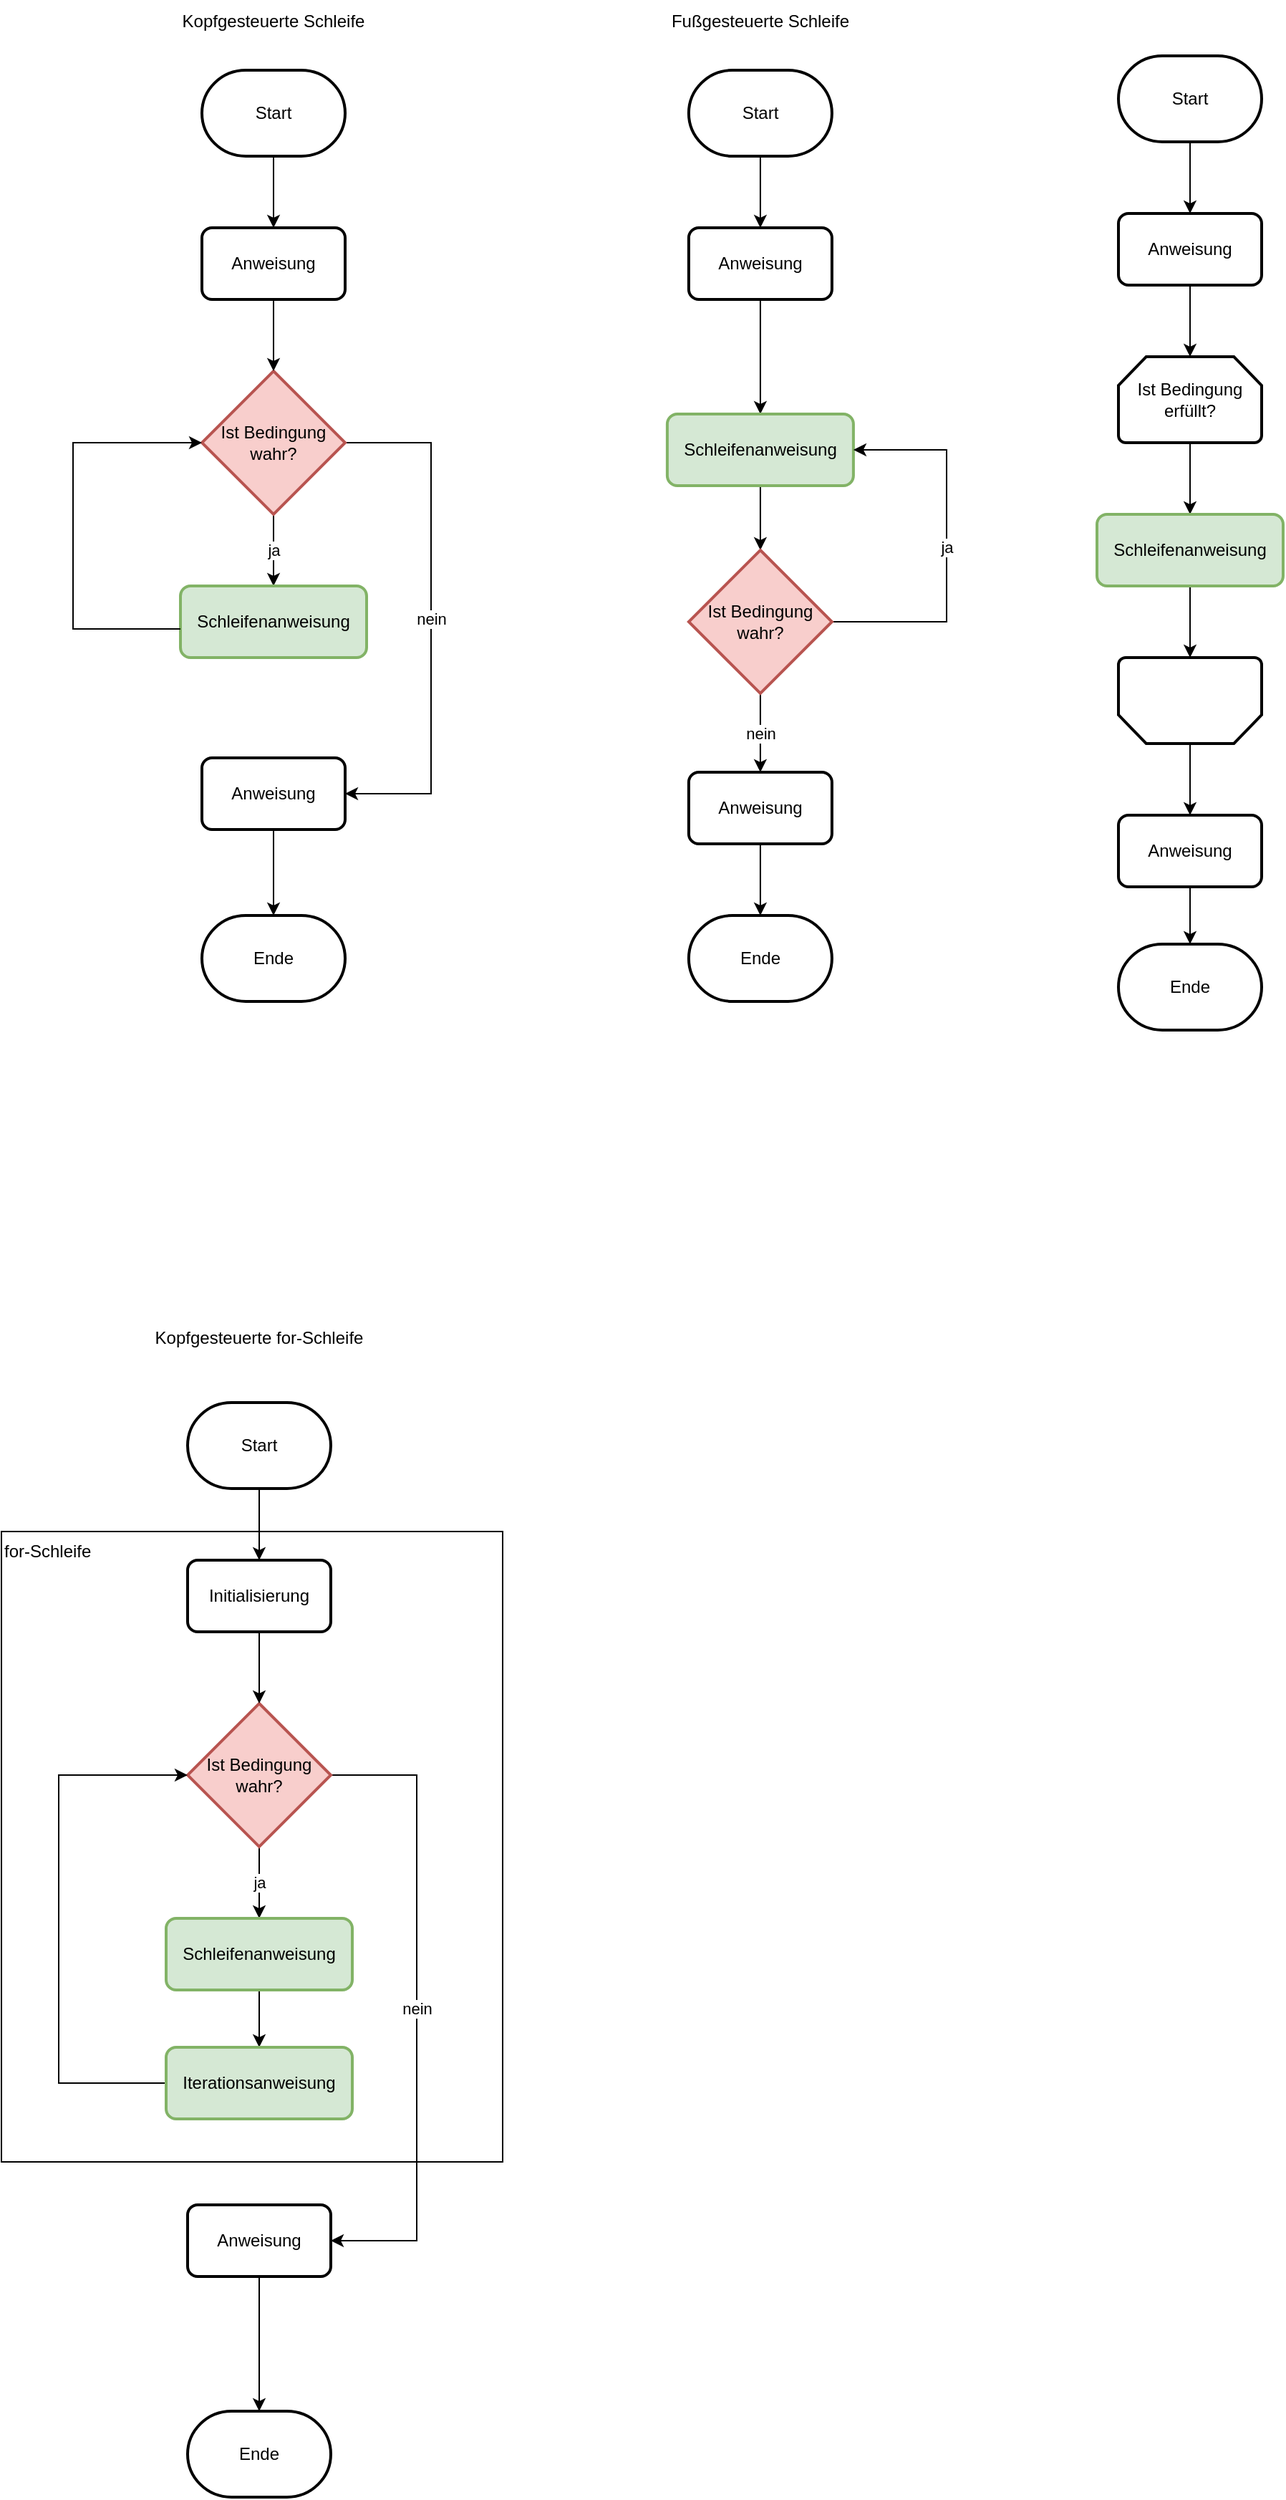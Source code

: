 <mxfile version="24.4.6" type="device">
  <diagram name="Seite-1" id="ffi-yqUCxo23HGkewVHe">
    <mxGraphModel dx="915" dy="1513" grid="1" gridSize="10" guides="1" tooltips="1" connect="1" arrows="1" fold="1" page="1" pageScale="1" pageWidth="1169" pageHeight="827" math="0" shadow="0">
      <root>
        <mxCell id="0" />
        <mxCell id="1" parent="0" />
        <mxCell id="Apm1RZ63K-x_yhUZlHqJ-16" value="for-Schleife" style="rounded=0;whiteSpace=wrap;html=1;align=left;verticalAlign=top;" vertex="1" parent="1">
          <mxGeometry x="270" y="1040" width="350" height="440" as="geometry" />
        </mxCell>
        <mxCell id="5WmUJms9LSQHzPQv98dH-5" style="edgeStyle=orthogonalEdgeStyle;rounded=0;orthogonalLoop=1;jettySize=auto;html=1;" parent="1" source="5WmUJms9LSQHzPQv98dH-1" target="5WmUJms9LSQHzPQv98dH-4" edge="1">
          <mxGeometry relative="1" as="geometry" />
        </mxCell>
        <mxCell id="5WmUJms9LSQHzPQv98dH-1" value="Start" style="strokeWidth=2;html=1;shape=mxgraph.flowchart.terminator;whiteSpace=wrap;" parent="1" vertex="1">
          <mxGeometry x="410" y="20" width="100" height="60" as="geometry" />
        </mxCell>
        <mxCell id="5WmUJms9LSQHzPQv98dH-2" value="Ende" style="strokeWidth=2;html=1;shape=mxgraph.flowchart.terminator;whiteSpace=wrap;" parent="1" vertex="1">
          <mxGeometry x="410" y="610" width="100" height="60" as="geometry" />
        </mxCell>
        <mxCell id="5WmUJms9LSQHzPQv98dH-8" value="ja" style="edgeStyle=orthogonalEdgeStyle;rounded=0;orthogonalLoop=1;jettySize=auto;html=1;" parent="1" source="5WmUJms9LSQHzPQv98dH-3" target="5WmUJms9LSQHzPQv98dH-7" edge="1">
          <mxGeometry relative="1" as="geometry" />
        </mxCell>
        <mxCell id="5WmUJms9LSQHzPQv98dH-10" value="nein" style="edgeStyle=orthogonalEdgeStyle;rounded=0;orthogonalLoop=1;jettySize=auto;html=1;entryX=1;entryY=0.5;entryDx=0;entryDy=0;" parent="1" source="5WmUJms9LSQHzPQv98dH-3" target="5WmUJms9LSQHzPQv98dH-11" edge="1">
          <mxGeometry relative="1" as="geometry">
            <mxPoint x="590" y="290" as="targetPoint" />
            <Array as="points">
              <mxPoint x="570" y="280" />
              <mxPoint x="570" y="525" />
            </Array>
          </mxGeometry>
        </mxCell>
        <mxCell id="5WmUJms9LSQHzPQv98dH-3" value="Ist Bedingung wahr?" style="strokeWidth=2;html=1;shape=mxgraph.flowchart.decision;whiteSpace=wrap;fillColor=#f8cecc;strokeColor=#b85450;" parent="1" vertex="1">
          <mxGeometry x="410" y="230" width="100" height="100" as="geometry" />
        </mxCell>
        <mxCell id="5WmUJms9LSQHzPQv98dH-6" style="edgeStyle=orthogonalEdgeStyle;rounded=0;orthogonalLoop=1;jettySize=auto;html=1;" parent="1" source="5WmUJms9LSQHzPQv98dH-4" target="5WmUJms9LSQHzPQv98dH-3" edge="1">
          <mxGeometry relative="1" as="geometry" />
        </mxCell>
        <mxCell id="5WmUJms9LSQHzPQv98dH-4" value="Anweisung" style="rounded=1;whiteSpace=wrap;html=1;absoluteArcSize=1;arcSize=14;strokeWidth=2;" parent="1" vertex="1">
          <mxGeometry x="410" y="130" width="100" height="50" as="geometry" />
        </mxCell>
        <mxCell id="5WmUJms9LSQHzPQv98dH-7" value="Schleifenanweisung" style="rounded=1;whiteSpace=wrap;html=1;absoluteArcSize=1;arcSize=14;strokeWidth=2;fillColor=#d5e8d4;strokeColor=#82b366;" parent="1" vertex="1">
          <mxGeometry x="395" y="380" width="130" height="50" as="geometry" />
        </mxCell>
        <mxCell id="5WmUJms9LSQHzPQv98dH-9" style="edgeStyle=orthogonalEdgeStyle;rounded=0;orthogonalLoop=1;jettySize=auto;html=1;entryX=0;entryY=0.5;entryDx=0;entryDy=0;entryPerimeter=0;" parent="1" source="5WmUJms9LSQHzPQv98dH-7" target="5WmUJms9LSQHzPQv98dH-3" edge="1">
          <mxGeometry relative="1" as="geometry">
            <Array as="points">
              <mxPoint x="320" y="410" />
              <mxPoint x="320" y="280" />
            </Array>
          </mxGeometry>
        </mxCell>
        <mxCell id="5WmUJms9LSQHzPQv98dH-12" style="edgeStyle=orthogonalEdgeStyle;rounded=0;orthogonalLoop=1;jettySize=auto;html=1;" parent="1" source="5WmUJms9LSQHzPQv98dH-11" target="5WmUJms9LSQHzPQv98dH-2" edge="1">
          <mxGeometry relative="1" as="geometry" />
        </mxCell>
        <mxCell id="5WmUJms9LSQHzPQv98dH-11" value="Anweisung" style="rounded=1;whiteSpace=wrap;html=1;absoluteArcSize=1;arcSize=14;strokeWidth=2;" parent="1" vertex="1">
          <mxGeometry x="410" y="500" width="100" height="50" as="geometry" />
        </mxCell>
        <mxCell id="5WmUJms9LSQHzPQv98dH-13" style="edgeStyle=orthogonalEdgeStyle;rounded=0;orthogonalLoop=1;jettySize=auto;html=1;" parent="1" source="5WmUJms9LSQHzPQv98dH-14" target="5WmUJms9LSQHzPQv98dH-20" edge="1">
          <mxGeometry relative="1" as="geometry" />
        </mxCell>
        <mxCell id="5WmUJms9LSQHzPQv98dH-14" value="Start" style="strokeWidth=2;html=1;shape=mxgraph.flowchart.terminator;whiteSpace=wrap;" parent="1" vertex="1">
          <mxGeometry x="749.94" y="20" width="100" height="60" as="geometry" />
        </mxCell>
        <mxCell id="5WmUJms9LSQHzPQv98dH-15" value="Ende" style="strokeWidth=2;html=1;shape=mxgraph.flowchart.terminator;whiteSpace=wrap;" parent="1" vertex="1">
          <mxGeometry x="749.94" y="610" width="100" height="60" as="geometry" />
        </mxCell>
        <mxCell id="5WmUJms9LSQHzPQv98dH-19" style="edgeStyle=orthogonalEdgeStyle;rounded=0;orthogonalLoop=1;jettySize=auto;html=1;" parent="1" source="5WmUJms9LSQHzPQv98dH-20" target="5WmUJms9LSQHzPQv98dH-21" edge="1">
          <mxGeometry relative="1" as="geometry">
            <mxPoint x="799.94" y="230" as="targetPoint" />
          </mxGeometry>
        </mxCell>
        <mxCell id="5WmUJms9LSQHzPQv98dH-20" value="Anweisung" style="rounded=1;whiteSpace=wrap;html=1;absoluteArcSize=1;arcSize=14;strokeWidth=2;" parent="1" vertex="1">
          <mxGeometry x="749.94" y="130" width="100" height="50" as="geometry" />
        </mxCell>
        <mxCell id="5WmUJms9LSQHzPQv98dH-26" style="edgeStyle=orthogonalEdgeStyle;rounded=0;orthogonalLoop=1;jettySize=auto;html=1;" parent="1" source="5WmUJms9LSQHzPQv98dH-21" target="5WmUJms9LSQHzPQv98dH-25" edge="1">
          <mxGeometry relative="1" as="geometry" />
        </mxCell>
        <mxCell id="5WmUJms9LSQHzPQv98dH-21" value="Schleifenanweisung" style="rounded=1;whiteSpace=wrap;html=1;absoluteArcSize=1;arcSize=14;strokeWidth=2;fillColor=#d5e8d4;strokeColor=#82b366;" parent="1" vertex="1">
          <mxGeometry x="734.94" y="260" width="130" height="50" as="geometry" />
        </mxCell>
        <mxCell id="5WmUJms9LSQHzPQv98dH-23" style="edgeStyle=orthogonalEdgeStyle;rounded=0;orthogonalLoop=1;jettySize=auto;html=1;" parent="1" source="5WmUJms9LSQHzPQv98dH-24" target="5WmUJms9LSQHzPQv98dH-15" edge="1">
          <mxGeometry relative="1" as="geometry" />
        </mxCell>
        <mxCell id="5WmUJms9LSQHzPQv98dH-24" value="Anweisung" style="rounded=1;whiteSpace=wrap;html=1;absoluteArcSize=1;arcSize=14;strokeWidth=2;" parent="1" vertex="1">
          <mxGeometry x="749.94" y="510" width="100" height="50" as="geometry" />
        </mxCell>
        <mxCell id="5WmUJms9LSQHzPQv98dH-27" value="ja" style="edgeStyle=orthogonalEdgeStyle;rounded=0;orthogonalLoop=1;jettySize=auto;html=1;entryX=1;entryY=0.5;entryDx=0;entryDy=0;" parent="1" source="5WmUJms9LSQHzPQv98dH-25" target="5WmUJms9LSQHzPQv98dH-21" edge="1">
          <mxGeometry relative="1" as="geometry">
            <Array as="points">
              <mxPoint x="930" y="405" />
              <mxPoint x="930" y="285" />
            </Array>
          </mxGeometry>
        </mxCell>
        <mxCell id="5WmUJms9LSQHzPQv98dH-28" value="nein" style="edgeStyle=orthogonalEdgeStyle;rounded=0;orthogonalLoop=1;jettySize=auto;html=1;" parent="1" source="5WmUJms9LSQHzPQv98dH-25" target="5WmUJms9LSQHzPQv98dH-24" edge="1">
          <mxGeometry relative="1" as="geometry" />
        </mxCell>
        <mxCell id="5WmUJms9LSQHzPQv98dH-25" value="Ist Bedingung wahr?" style="strokeWidth=2;html=1;shape=mxgraph.flowchart.decision;whiteSpace=wrap;fillColor=#f8cecc;strokeColor=#b85450;" parent="1" vertex="1">
          <mxGeometry x="749.94" y="355" width="100" height="100" as="geometry" />
        </mxCell>
        <mxCell id="5WmUJms9LSQHzPQv98dH-29" value="Kopfgesteuerte Schleife" style="text;html=1;align=center;verticalAlign=middle;whiteSpace=wrap;rounded=0;" parent="1" vertex="1">
          <mxGeometry x="380" y="-29" width="160" height="30" as="geometry" />
        </mxCell>
        <mxCell id="5WmUJms9LSQHzPQv98dH-30" value="Fußgesteuerte Schleife" style="text;html=1;align=center;verticalAlign=middle;whiteSpace=wrap;rounded=0;" parent="1" vertex="1">
          <mxGeometry x="719.94" y="-29" width="160" height="30" as="geometry" />
        </mxCell>
        <mxCell id="5WmUJms9LSQHzPQv98dH-35" style="edgeStyle=orthogonalEdgeStyle;rounded=0;orthogonalLoop=1;jettySize=auto;html=1;" parent="1" source="5WmUJms9LSQHzPQv98dH-31" target="5WmUJms9LSQHzPQv98dH-33" edge="1">
          <mxGeometry relative="1" as="geometry" />
        </mxCell>
        <mxCell id="5WmUJms9LSQHzPQv98dH-31" value="Ist Bedingung erfüllt?" style="strokeWidth=2;html=1;shape=mxgraph.flowchart.loop_limit;whiteSpace=wrap;" parent="1" vertex="1">
          <mxGeometry x="1050" y="220" width="100" height="60" as="geometry" />
        </mxCell>
        <mxCell id="5WmUJms9LSQHzPQv98dH-41" style="edgeStyle=orthogonalEdgeStyle;rounded=0;orthogonalLoop=1;jettySize=auto;html=1;" parent="1" source="5WmUJms9LSQHzPQv98dH-32" target="5WmUJms9LSQHzPQv98dH-40" edge="1">
          <mxGeometry relative="1" as="geometry" />
        </mxCell>
        <mxCell id="5WmUJms9LSQHzPQv98dH-32" value="" style="strokeWidth=2;html=1;shape=mxgraph.flowchart.loop_limit;whiteSpace=wrap;direction=west;" parent="1" vertex="1">
          <mxGeometry x="1050" y="430" width="100" height="60" as="geometry" />
        </mxCell>
        <mxCell id="5WmUJms9LSQHzPQv98dH-34" style="edgeStyle=orthogonalEdgeStyle;rounded=0;orthogonalLoop=1;jettySize=auto;html=1;" parent="1" source="5WmUJms9LSQHzPQv98dH-33" target="5WmUJms9LSQHzPQv98dH-32" edge="1">
          <mxGeometry relative="1" as="geometry" />
        </mxCell>
        <mxCell id="5WmUJms9LSQHzPQv98dH-33" value="Schleifenanweisung" style="rounded=1;whiteSpace=wrap;html=1;absoluteArcSize=1;arcSize=14;strokeWidth=2;fillColor=#d5e8d4;strokeColor=#82b366;" parent="1" vertex="1">
          <mxGeometry x="1035" y="330" width="130" height="50" as="geometry" />
        </mxCell>
        <mxCell id="5WmUJms9LSQHzPQv98dH-39" style="edgeStyle=orthogonalEdgeStyle;rounded=0;orthogonalLoop=1;jettySize=auto;html=1;" parent="1" source="5WmUJms9LSQHzPQv98dH-36" target="5WmUJms9LSQHzPQv98dH-31" edge="1">
          <mxGeometry relative="1" as="geometry" />
        </mxCell>
        <mxCell id="5WmUJms9LSQHzPQv98dH-36" value="Anweisung" style="rounded=1;whiteSpace=wrap;html=1;absoluteArcSize=1;arcSize=14;strokeWidth=2;" parent="1" vertex="1">
          <mxGeometry x="1050" y="120" width="100" height="50" as="geometry" />
        </mxCell>
        <mxCell id="5WmUJms9LSQHzPQv98dH-38" style="edgeStyle=orthogonalEdgeStyle;rounded=0;orthogonalLoop=1;jettySize=auto;html=1;" parent="1" source="5WmUJms9LSQHzPQv98dH-37" target="5WmUJms9LSQHzPQv98dH-36" edge="1">
          <mxGeometry relative="1" as="geometry" />
        </mxCell>
        <mxCell id="5WmUJms9LSQHzPQv98dH-37" value="Start" style="strokeWidth=2;html=1;shape=mxgraph.flowchart.terminator;whiteSpace=wrap;" parent="1" vertex="1">
          <mxGeometry x="1050" y="10" width="100" height="60" as="geometry" />
        </mxCell>
        <mxCell id="5WmUJms9LSQHzPQv98dH-43" style="edgeStyle=orthogonalEdgeStyle;rounded=0;orthogonalLoop=1;jettySize=auto;html=1;" parent="1" source="5WmUJms9LSQHzPQv98dH-40" target="5WmUJms9LSQHzPQv98dH-42" edge="1">
          <mxGeometry relative="1" as="geometry" />
        </mxCell>
        <mxCell id="5WmUJms9LSQHzPQv98dH-40" value="Anweisung" style="rounded=1;whiteSpace=wrap;html=1;absoluteArcSize=1;arcSize=14;strokeWidth=2;" parent="1" vertex="1">
          <mxGeometry x="1050" y="540" width="100" height="50" as="geometry" />
        </mxCell>
        <mxCell id="5WmUJms9LSQHzPQv98dH-42" value="Ende" style="strokeWidth=2;html=1;shape=mxgraph.flowchart.terminator;whiteSpace=wrap;" parent="1" vertex="1">
          <mxGeometry x="1050" y="630" width="100" height="60" as="geometry" />
        </mxCell>
        <mxCell id="Apm1RZ63K-x_yhUZlHqJ-1" style="edgeStyle=orthogonalEdgeStyle;rounded=0;orthogonalLoop=1;jettySize=auto;html=1;" edge="1" parent="1" source="Apm1RZ63K-x_yhUZlHqJ-2" target="Apm1RZ63K-x_yhUZlHqJ-8">
          <mxGeometry relative="1" as="geometry" />
        </mxCell>
        <mxCell id="Apm1RZ63K-x_yhUZlHqJ-2" value="Start" style="strokeWidth=2;html=1;shape=mxgraph.flowchart.terminator;whiteSpace=wrap;" vertex="1" parent="1">
          <mxGeometry x="400" y="950" width="100" height="60" as="geometry" />
        </mxCell>
        <mxCell id="Apm1RZ63K-x_yhUZlHqJ-3" value="Ende" style="strokeWidth=2;html=1;shape=mxgraph.flowchart.terminator;whiteSpace=wrap;" vertex="1" parent="1">
          <mxGeometry x="400" y="1654" width="100" height="60" as="geometry" />
        </mxCell>
        <mxCell id="Apm1RZ63K-x_yhUZlHqJ-4" value="ja" style="edgeStyle=orthogonalEdgeStyle;rounded=0;orthogonalLoop=1;jettySize=auto;html=1;" edge="1" parent="1" source="Apm1RZ63K-x_yhUZlHqJ-6" target="Apm1RZ63K-x_yhUZlHqJ-9">
          <mxGeometry relative="1" as="geometry" />
        </mxCell>
        <mxCell id="Apm1RZ63K-x_yhUZlHqJ-5" value="nein" style="edgeStyle=orthogonalEdgeStyle;rounded=0;orthogonalLoop=1;jettySize=auto;html=1;entryX=1;entryY=0.5;entryDx=0;entryDy=0;" edge="1" parent="1" source="Apm1RZ63K-x_yhUZlHqJ-6" target="Apm1RZ63K-x_yhUZlHqJ-12">
          <mxGeometry relative="1" as="geometry">
            <mxPoint x="580" y="1220" as="targetPoint" />
            <Array as="points">
              <mxPoint x="560" y="1210.0" />
              <mxPoint x="560" y="1535" />
            </Array>
          </mxGeometry>
        </mxCell>
        <mxCell id="Apm1RZ63K-x_yhUZlHqJ-6" value="Ist Bedingung wahr?" style="strokeWidth=2;html=1;shape=mxgraph.flowchart.decision;whiteSpace=wrap;fillColor=#f8cecc;strokeColor=#b85450;" vertex="1" parent="1">
          <mxGeometry x="400" y="1160" width="100" height="100" as="geometry" />
        </mxCell>
        <mxCell id="Apm1RZ63K-x_yhUZlHqJ-7" style="edgeStyle=orthogonalEdgeStyle;rounded=0;orthogonalLoop=1;jettySize=auto;html=1;" edge="1" parent="1" source="Apm1RZ63K-x_yhUZlHqJ-8" target="Apm1RZ63K-x_yhUZlHqJ-6">
          <mxGeometry relative="1" as="geometry" />
        </mxCell>
        <mxCell id="Apm1RZ63K-x_yhUZlHqJ-8" value="Initialisierung" style="rounded=1;whiteSpace=wrap;html=1;absoluteArcSize=1;arcSize=14;strokeWidth=2;" vertex="1" parent="1">
          <mxGeometry x="400" y="1060" width="100" height="50" as="geometry" />
        </mxCell>
        <mxCell id="Apm1RZ63K-x_yhUZlHqJ-15" style="edgeStyle=orthogonalEdgeStyle;rounded=0;orthogonalLoop=1;jettySize=auto;html=1;" edge="1" parent="1" source="Apm1RZ63K-x_yhUZlHqJ-9" target="Apm1RZ63K-x_yhUZlHqJ-14">
          <mxGeometry relative="1" as="geometry" />
        </mxCell>
        <mxCell id="Apm1RZ63K-x_yhUZlHqJ-9" value="Schleifenanweisung" style="rounded=1;whiteSpace=wrap;html=1;absoluteArcSize=1;arcSize=14;strokeWidth=2;fillColor=#d5e8d4;strokeColor=#82b366;" vertex="1" parent="1">
          <mxGeometry x="385" y="1310" width="130" height="50" as="geometry" />
        </mxCell>
        <mxCell id="Apm1RZ63K-x_yhUZlHqJ-10" style="edgeStyle=orthogonalEdgeStyle;rounded=0;orthogonalLoop=1;jettySize=auto;html=1;entryX=0;entryY=0.5;entryDx=0;entryDy=0;entryPerimeter=0;exitX=0;exitY=0.5;exitDx=0;exitDy=0;" edge="1" parent="1" source="Apm1RZ63K-x_yhUZlHqJ-14" target="Apm1RZ63K-x_yhUZlHqJ-6">
          <mxGeometry relative="1" as="geometry">
            <Array as="points">
              <mxPoint x="310" y="1425" />
              <mxPoint x="310" y="1210" />
            </Array>
          </mxGeometry>
        </mxCell>
        <mxCell id="Apm1RZ63K-x_yhUZlHqJ-11" style="edgeStyle=orthogonalEdgeStyle;rounded=0;orthogonalLoop=1;jettySize=auto;html=1;" edge="1" parent="1" source="Apm1RZ63K-x_yhUZlHqJ-12" target="Apm1RZ63K-x_yhUZlHqJ-3">
          <mxGeometry relative="1" as="geometry" />
        </mxCell>
        <mxCell id="Apm1RZ63K-x_yhUZlHqJ-12" value="Anweisung" style="rounded=1;whiteSpace=wrap;html=1;absoluteArcSize=1;arcSize=14;strokeWidth=2;" vertex="1" parent="1">
          <mxGeometry x="400" y="1510" width="100" height="50" as="geometry" />
        </mxCell>
        <mxCell id="Apm1RZ63K-x_yhUZlHqJ-13" value="Kopfgesteuerte for-Schleife" style="text;html=1;align=center;verticalAlign=middle;whiteSpace=wrap;rounded=0;" vertex="1" parent="1">
          <mxGeometry x="370" y="890" width="160" height="30" as="geometry" />
        </mxCell>
        <mxCell id="Apm1RZ63K-x_yhUZlHqJ-14" value="Iterationsanweisung" style="rounded=1;whiteSpace=wrap;html=1;absoluteArcSize=1;arcSize=14;strokeWidth=2;fillColor=#d5e8d4;strokeColor=#82b366;" vertex="1" parent="1">
          <mxGeometry x="385" y="1400" width="130" height="50" as="geometry" />
        </mxCell>
      </root>
    </mxGraphModel>
  </diagram>
</mxfile>
